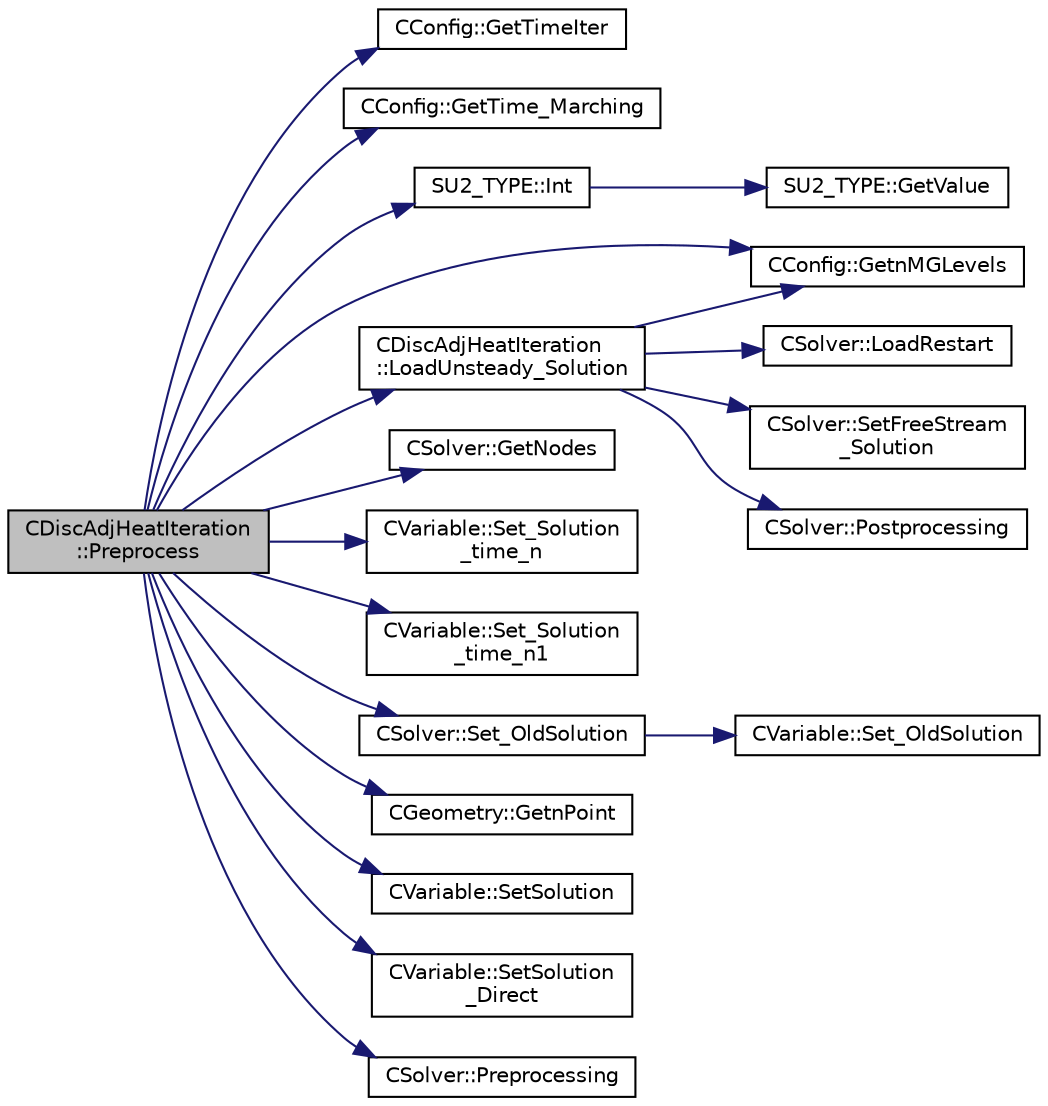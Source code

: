 digraph "CDiscAdjHeatIteration::Preprocess"
{
  edge [fontname="Helvetica",fontsize="10",labelfontname="Helvetica",labelfontsize="10"];
  node [fontname="Helvetica",fontsize="10",shape=record];
  rankdir="LR";
  Node71 [label="CDiscAdjHeatIteration\l::Preprocess",height=0.2,width=0.4,color="black", fillcolor="grey75", style="filled", fontcolor="black"];
  Node71 -> Node72 [color="midnightblue",fontsize="10",style="solid",fontname="Helvetica"];
  Node72 [label="CConfig::GetTimeIter",height=0.2,width=0.4,color="black", fillcolor="white", style="filled",URL="$class_c_config.html#aa659f28a1d71b0924944a9fb248e3d6e",tooltip="Get the current time iteration number. "];
  Node71 -> Node73 [color="midnightblue",fontsize="10",style="solid",fontname="Helvetica"];
  Node73 [label="CConfig::GetTime_Marching",height=0.2,width=0.4,color="black", fillcolor="white", style="filled",URL="$class_c_config.html#a864d499ce740184803607801c47abda7",tooltip="Provides information about the time integration, and change the write in the output files information..."];
  Node71 -> Node74 [color="midnightblue",fontsize="10",style="solid",fontname="Helvetica"];
  Node74 [label="SU2_TYPE::Int",height=0.2,width=0.4,color="black", fillcolor="white", style="filled",URL="$namespace_s_u2___t_y_p_e.html#a6b48817766d8a6486caa2807a52f6bae",tooltip="Casts the primitive value to int (uses GetValue, already implemented for each type). "];
  Node74 -> Node75 [color="midnightblue",fontsize="10",style="solid",fontname="Helvetica"];
  Node75 [label="SU2_TYPE::GetValue",height=0.2,width=0.4,color="black", fillcolor="white", style="filled",URL="$namespace_s_u2___t_y_p_e.html#a0ed43473f5a450ce028d088427bf10cb",tooltip="Get the (primitive) value of the datatype (needs to be implemented for each new type). "];
  Node71 -> Node76 [color="midnightblue",fontsize="10",style="solid",fontname="Helvetica"];
  Node76 [label="CDiscAdjHeatIteration\l::LoadUnsteady_Solution",height=0.2,width=0.4,color="black", fillcolor="white", style="filled",URL="$class_c_disc_adj_heat_iteration.html#aa43a5608e0c159791331a9e46380502a",tooltip="load unsteady solution for unsteady problems "];
  Node76 -> Node77 [color="midnightblue",fontsize="10",style="solid",fontname="Helvetica"];
  Node77 [label="CSolver::LoadRestart",height=0.2,width=0.4,color="black", fillcolor="white", style="filled",URL="$class_c_solver.html#a61c87a4ff51926361e18797c49204e72",tooltip="A virtual member. "];
  Node76 -> Node78 [color="midnightblue",fontsize="10",style="solid",fontname="Helvetica"];
  Node78 [label="CConfig::GetnMGLevels",height=0.2,width=0.4,color="black", fillcolor="white", style="filled",URL="$class_c_config.html#aea7f78497a5cd863bd065391232329fd",tooltip="Get the number of multigrid levels. "];
  Node76 -> Node79 [color="midnightblue",fontsize="10",style="solid",fontname="Helvetica"];
  Node79 [label="CSolver::SetFreeStream\l_Solution",height=0.2,width=0.4,color="black", fillcolor="white", style="filled",URL="$class_c_solver.html#a4bc8bb39473a7a584e76067e86ed90d3",tooltip="A virtual member. "];
  Node76 -> Node80 [color="midnightblue",fontsize="10",style="solid",fontname="Helvetica"];
  Node80 [label="CSolver::Postprocessing",height=0.2,width=0.4,color="black", fillcolor="white", style="filled",URL="$class_c_solver.html#a4417611bfa1a44467e40f47025e2a573",tooltip="A virtual member. "];
  Node71 -> Node78 [color="midnightblue",fontsize="10",style="solid",fontname="Helvetica"];
  Node71 -> Node81 [color="midnightblue",fontsize="10",style="solid",fontname="Helvetica"];
  Node81 [label="CSolver::GetNodes",height=0.2,width=0.4,color="black", fillcolor="white", style="filled",URL="$class_c_solver.html#af3198e52a2ea377bb765647b5e697197",tooltip="Allow outside access to the nodes of the solver, containing conservatives, primitives, etc. "];
  Node71 -> Node82 [color="midnightblue",fontsize="10",style="solid",fontname="Helvetica"];
  Node82 [label="CVariable::Set_Solution\l_time_n",height=0.2,width=0.4,color="black", fillcolor="white", style="filled",URL="$class_c_variable.html#abf55f051089ec13d9c0422ed3389a9dc",tooltip="Set the variable solution at time n. "];
  Node71 -> Node83 [color="midnightblue",fontsize="10",style="solid",fontname="Helvetica"];
  Node83 [label="CVariable::Set_Solution\l_time_n1",height=0.2,width=0.4,color="black", fillcolor="white", style="filled",URL="$class_c_variable.html#a527a337871bb37c3bb2df40c2b946884",tooltip="Set the variable solution at time n-1. "];
  Node71 -> Node84 [color="midnightblue",fontsize="10",style="solid",fontname="Helvetica"];
  Node84 [label="CSolver::Set_OldSolution",height=0.2,width=0.4,color="black", fillcolor="white", style="filled",URL="$class_c_solver.html#a971b9e376be0fabf1866edf370836e7b",tooltip="Set the old solution variables to the current solution value for Runge-Kutta iteration. It is a virtual function, because for the DG-FEM solver a different version is needed. "];
  Node84 -> Node85 [color="midnightblue",fontsize="10",style="solid",fontname="Helvetica"];
  Node85 [label="CVariable::Set_OldSolution",height=0.2,width=0.4,color="black", fillcolor="white", style="filled",URL="$class_c_variable.html#af7ab5687fab17a8840ebcbf1f1927634",tooltip="Set old variables to the value of the current variables. "];
  Node71 -> Node86 [color="midnightblue",fontsize="10",style="solid",fontname="Helvetica"];
  Node86 [label="CGeometry::GetnPoint",height=0.2,width=0.4,color="black", fillcolor="white", style="filled",URL="$class_c_geometry.html#aa68b666b38f4d2c7021736ae86940f44",tooltip="Get number of points. "];
  Node71 -> Node87 [color="midnightblue",fontsize="10",style="solid",fontname="Helvetica"];
  Node87 [label="CVariable::SetSolution",height=0.2,width=0.4,color="black", fillcolor="white", style="filled",URL="$class_c_variable.html#a22fbbd7bc6491672843000644a05c6a5",tooltip="Set the value of the solution, all variables. "];
  Node71 -> Node88 [color="midnightblue",fontsize="10",style="solid",fontname="Helvetica"];
  Node88 [label="CVariable::SetSolution\l_Direct",height=0.2,width=0.4,color="black", fillcolor="white", style="filled",URL="$class_c_variable.html#a9f3ef1f059e9a051019e34b2510e4873",tooltip="A virtual member. Set the direct solution for the adjoint solver. "];
  Node71 -> Node89 [color="midnightblue",fontsize="10",style="solid",fontname="Helvetica"];
  Node89 [label="CSolver::Preprocessing",height=0.2,width=0.4,color="black", fillcolor="white", style="filled",URL="$class_c_solver.html#a5c530a5946aeeceb039c841115dd4b9b",tooltip="A virtual member. "];
}
